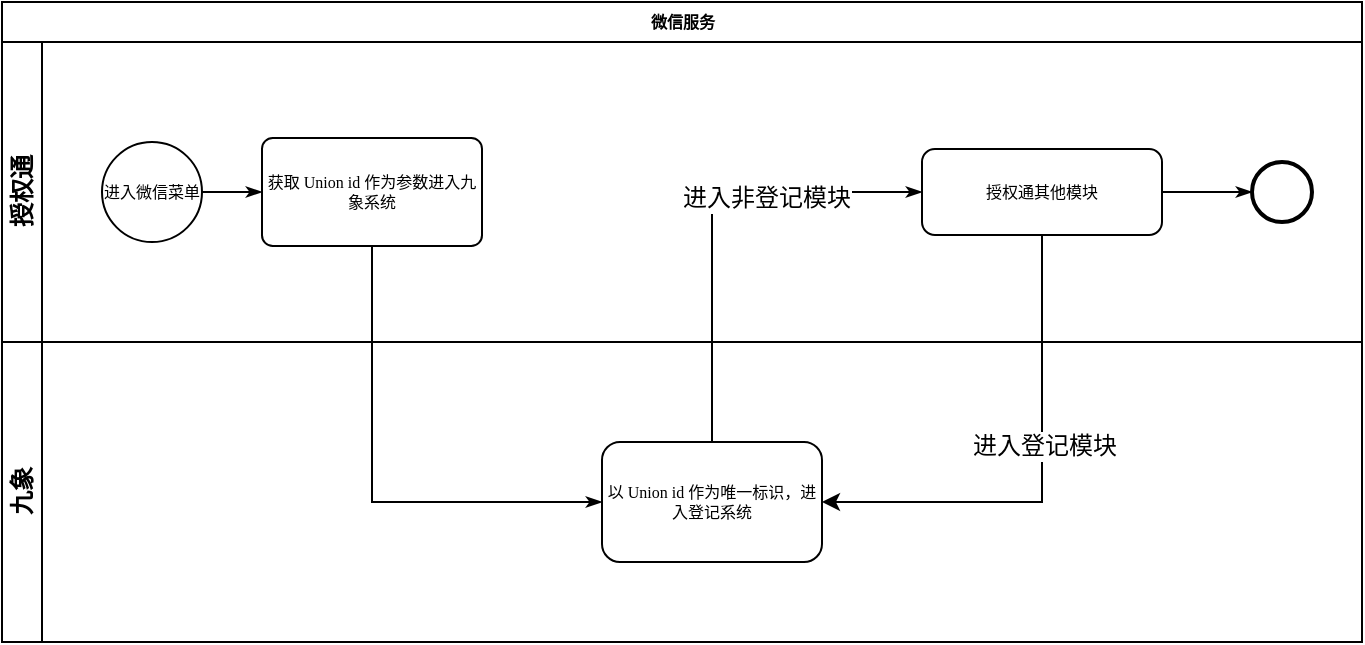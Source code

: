 <mxfile version="10.7.5" type="github"><diagram name="Page-1" id="c7488fd3-1785-93aa-aadb-54a6760d102a"><mxGraphModel dx="1181" dy="738" grid="1" gridSize="10" guides="1" tooltips="1" connect="1" arrows="1" fold="1" page="1" pageScale="1" pageWidth="1100" pageHeight="850" background="#ffffff" math="0" shadow="0"><root><mxCell id="0"/><mxCell id="1" parent="0"/><mxCell id="2b4e8129b02d487f-1" value="微信服务" style="swimlane;html=1;childLayout=stackLayout;horizontal=1;startSize=20;horizontalStack=0;rounded=0;shadow=0;labelBackgroundColor=none;strokeColor=#000000;strokeWidth=1;fillColor=#ffffff;fontFamily=Verdana;fontSize=8;fontColor=#000000;align=center;" parent="1" vertex="1"><mxGeometry x="180" y="70" width="680" height="320" as="geometry"/></mxCell><mxCell id="2b4e8129b02d487f-2" value="授权通" style="swimlane;html=1;startSize=20;horizontal=0;" parent="2b4e8129b02d487f-1" vertex="1"><mxGeometry y="20" width="680" height="150" as="geometry"/></mxCell><mxCell id="2b4e8129b02d487f-18" style="edgeStyle=orthogonalEdgeStyle;rounded=0;html=1;labelBackgroundColor=none;startArrow=none;startFill=0;startSize=5;endArrow=classicThin;endFill=1;endSize=5;jettySize=auto;orthogonalLoop=1;strokeColor=#000000;strokeWidth=1;fontFamily=Verdana;fontSize=8;fontColor=#000000;verticalAlign=middle;" parent="2b4e8129b02d487f-2" source="2b4e8129b02d487f-5" target="2b4e8129b02d487f-6" edge="1"><mxGeometry relative="1" as="geometry"/></mxCell><mxCell id="2b4e8129b02d487f-5" value="&lt;span&gt;进入微信菜单&lt;/span&gt;" style="ellipse;whiteSpace=wrap;html=1;rounded=0;shadow=0;labelBackgroundColor=none;strokeColor=#000000;strokeWidth=1;fillColor=#ffffff;fontFamily=Verdana;fontSize=8;fontColor=#000000;align=center;verticalAlign=middle;" parent="2b4e8129b02d487f-2" vertex="1"><mxGeometry x="50" y="50" width="50" height="50" as="geometry"/></mxCell><mxCell id="2b4e8129b02d487f-6" value="获取 Union id 作为参数进入九象系统" style="rounded=1;whiteSpace=wrap;html=1;shadow=0;labelBackgroundColor=none;strokeColor=#000000;strokeWidth=1;fillColor=#ffffff;fontFamily=Verdana;fontSize=8;fontColor=#000000;align=center;arcSize=10;verticalAlign=middle;" parent="2b4e8129b02d487f-2" vertex="1"><mxGeometry x="130" y="48" width="110" height="54" as="geometry"/></mxCell><mxCell id="2b4e8129b02d487f-20" style="edgeStyle=orthogonalEdgeStyle;rounded=0;html=1;labelBackgroundColor=none;startArrow=none;startFill=0;startSize=5;endArrow=classicThin;endFill=1;endSize=5;jettySize=auto;orthogonalLoop=1;strokeColor=#000000;strokeWidth=1;fontFamily=Verdana;fontSize=8;fontColor=#000000;verticalAlign=middle;" parent="2b4e8129b02d487f-2" source="2b4e8129b02d487f-7" target="2b4e8129b02d487f-8" edge="1"><mxGeometry relative="1" as="geometry"/></mxCell><mxCell id="2b4e8129b02d487f-7" value="授权通其他模块" style="rounded=1;whiteSpace=wrap;html=1;shadow=0;labelBackgroundColor=none;strokeColor=#000000;strokeWidth=1;fillColor=#ffffff;fontFamily=Verdana;fontSize=8;fontColor=#000000;align=center;verticalAlign=middle;" parent="2b4e8129b02d487f-2" vertex="1"><mxGeometry x="460" y="53.5" width="120" height="43" as="geometry"/></mxCell><mxCell id="2b4e8129b02d487f-8" value="" style="ellipse;whiteSpace=wrap;html=1;rounded=0;shadow=0;labelBackgroundColor=none;strokeColor=#000000;strokeWidth=2;fillColor=#ffffff;fontFamily=Verdana;fontSize=8;fontColor=#000000;align=center;verticalAlign=middle;" parent="2b4e8129b02d487f-2" vertex="1"><mxGeometry x="625" y="60" width="30" height="30" as="geometry"/></mxCell><mxCell id="2b4e8129b02d487f-3" value="九象" style="swimlane;html=1;startSize=20;horizontal=0;" parent="2b4e8129b02d487f-1" vertex="1"><mxGeometry y="170" width="680" height="150" as="geometry"/></mxCell><mxCell id="2b4e8129b02d487f-12" value="以 Union id 作为唯一标识，进入登记系统" style="rounded=1;whiteSpace=wrap;html=1;shadow=0;labelBackgroundColor=none;strokeColor=#000000;strokeWidth=1;fillColor=#ffffff;fontFamily=Verdana;fontSize=8;fontColor=#000000;align=center;" parent="2b4e8129b02d487f-3" vertex="1"><mxGeometry x="300" y="50" width="110" height="60" as="geometry"/></mxCell><mxCell id="2b4e8129b02d487f-24" style="edgeStyle=orthogonalEdgeStyle;rounded=0;html=1;labelBackgroundColor=none;startArrow=none;startFill=0;startSize=5;endArrow=classicThin;endFill=1;endSize=5;jettySize=auto;orthogonalLoop=1;strokeColor=#000000;strokeWidth=1;fontFamily=Verdana;fontSize=8;fontColor=#000000;exitX=0.5;exitY=1;exitDx=0;exitDy=0;entryX=0;entryY=0.5;entryDx=0;entryDy=0;" parent="2b4e8129b02d487f-1" source="2b4e8129b02d487f-6" target="2b4e8129b02d487f-12" edge="1"><mxGeometry relative="1" as="geometry"/></mxCell><mxCell id="2b4e8129b02d487f-26" style="edgeStyle=orthogonalEdgeStyle;rounded=0;html=1;labelBackgroundColor=none;startArrow=none;startFill=0;startSize=5;endArrow=classicThin;endFill=1;endSize=5;jettySize=auto;orthogonalLoop=1;strokeColor=#000000;strokeWidth=1;fontFamily=Verdana;fontSize=8;fontColor=#000000;entryX=0;entryY=0.5;entryDx=0;entryDy=0;exitX=0.5;exitY=0;exitDx=0;exitDy=0;" parent="2b4e8129b02d487f-1" source="2b4e8129b02d487f-12" target="2b4e8129b02d487f-7" edge="1"><mxGeometry relative="1" as="geometry"><mxPoint x="355" y="124.5" as="targetPoint"/></mxGeometry></mxCell><mxCell id="N4bsuaSOW6cR7TrHCS2v-3" value="进入非登记模块" style="text;html=1;resizable=0;points=[];align=center;verticalAlign=middle;labelBackgroundColor=#ffffff;" vertex="1" connectable="0" parent="2b4e8129b02d487f-26"><mxGeometry x="0.319" y="-4" relative="1" as="geometry"><mxPoint y="-1" as="offset"/></mxGeometry></mxCell><mxCell id="N4bsuaSOW6cR7TrHCS2v-2" style="edgeStyle=orthogonalEdgeStyle;rounded=0;orthogonalLoop=1;jettySize=auto;html=1;entryX=1;entryY=0.5;entryDx=0;entryDy=0;exitX=0.5;exitY=1;exitDx=0;exitDy=0;" edge="1" parent="2b4e8129b02d487f-1" source="2b4e8129b02d487f-7" target="2b4e8129b02d487f-12"><mxGeometry relative="1" as="geometry"/></mxCell><mxCell id="N4bsuaSOW6cR7TrHCS2v-4" value="进入登记模块" style="text;html=1;resizable=0;points=[];align=center;verticalAlign=middle;labelBackgroundColor=#ffffff;" vertex="1" connectable="0" parent="N4bsuaSOW6cR7TrHCS2v-2"><mxGeometry x="-0.136" y="1" relative="1" as="geometry"><mxPoint as="offset"/></mxGeometry></mxCell></root></mxGraphModel></diagram></mxfile>